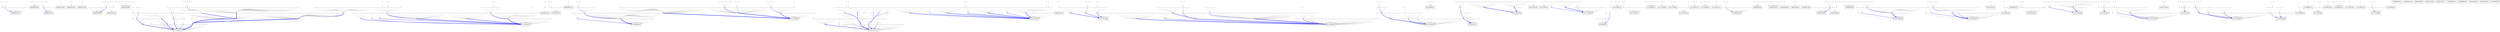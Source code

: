 digraph G {
node[shape=point, rank=same];
edge[color=gray];
"00000000010" -> "00000001011" ;
"00000000011" -> "00000001011" ;
"00000000110" -> "00000001111" ;
"00000000111" -> "00000001111" ;
"00000001010" -> "00000001001" ;
"00000001011" -> "00000001001" ;
"00000001100" -> "00000001000" ;
"00000001101" -> "00000001001" ;
"00000001110" -> "00000001001" ;
"00000001111" -> "00000001001" [penwidth=1.38629, color=blue];
"00000010010" -> "00000011011" ;
"00000010011" -> "00000011011" ;
"00000010100" -> "00000010000" ;
"00000010101" -> "00000010001" ;
"00000010110" -> "00000011011" ;
"00000010111" -> "00000011011" ;
"00000011010" -> "00000011001" ;
"00000011011" -> "00000011001" [penwidth=1.79176, color=blue];
"00000011100" -> "00000011000" ;
"00000011101" -> "00000011001" ;
"00000011110" -> "00000011001" ;
"00000011111" -> "00000011001" ;
"00000100001" -> "00000100000" [penwidth=1.94591, color=blue];
"00000100010" -> "00000100000" ;
"00000100011" -> "00000100001" ;
"00000100101" -> "00000100100" ;
"00000100110" -> "00000100100" ;
"00000100111" -> "00000100101" ;
"00000101000" -> "00000000000" ;
"00000101001" -> "00000000000" ;
"00000101010" -> "00000001000" ;
"00000101011" -> "00000001001" ;
"00000101100" -> "00000000000" ;
"00000101101" -> "00000000000" ;
"00000101110" -> "00000001000" ;
"00000101111" -> "00000001001" ;
"00000110000" -> "00000100000" ;
"00000110001" -> "00000100000" ;
"00000110010" -> "00000100000" ;
"00000110011" -> "00000100001" ;
"00000110100" -> "00000100000" ;
"00000110101" -> "00000100000" ;
"00000110110" -> "00000100000" ;
"00000110111" -> "00000100001" ;
"00000111000" -> "00000000000" ;
"00000111001" -> "00000000000" ;
"00000111010" -> "00000001000" ;
"00000111011" -> "00000001001" ;
"00000111100" -> "00000000000" ;
"00000111101" -> "00000000000" ;
"00000111110" -> "00000001000" ;
"00000111111" -> "00000001001" ;
"00001000000" -> "00011000000" ;
"00001000010" -> "00011001011" ;
"00001000011" -> "00001001011" ;
"00001000100" -> "00010000100" ;
"00001000101" -> "00000000101" ;
"00001000110" -> "00010001111" ;
"00001000111" -> "00000001111" ;
"00001001000" -> "00011001000" ;
"00001001010" -> "00011001001" ;
"00001001011" -> "00001001001" ;
"00001001100" -> "00010001000" ;
"00001001101" -> "00000001001" ;
"00001001110" -> "00010001001" ;
"00001001111" -> "00000001001" ;
"00001010000" -> "00011010000" ;
"00001010010" -> "00011011011" ;
"00001010011" -> "00001011011" ;
"00001010100" -> "00010010000" ;
"00001010101" -> "00000010001" ;
"00001010110" -> "00010011011" ;
"00001010111" -> "00000011011" ;
"00001011000" -> "00011011000" ;
"00001011010" -> "00011011001" ;
"00001011011" -> "00001011001" ;
"00001011100" -> "00010011000" ;
"00001011101" -> "00000011001" ;
"00001011110" -> "00010011001" ;
"00001011111" -> "00000011001" ;
"00001100000" -> "00010100000" ;
"00001100001" -> "00000100000" ;
"00001100010" -> "00010100000" ;
"00001100011" -> "00000100001" ;
"00001100100" -> "00010100100" ;
"00001100101" -> "00000100100" ;
"00001100110" -> "00010100100" ;
"00001100111" -> "00000100101" ;
"00001101000" -> "00010000000" ;
"00001101001" -> "00000000000" ;
"00001101010" -> "00010001000" ;
"00001101011" -> "00000001001" ;
"00001101100" -> "00010000000" ;
"00001101101" -> "00000000000" ;
"00001101110" -> "00010001000" ;
"00001101111" -> "00000001001" ;
"00001110000" -> "00010100000" ;
"00001110001" -> "00000100000" ;
"00001110010" -> "00010100000" ;
"00001110011" -> "00000100001" ;
"00001110100" -> "00010100000" ;
"00001110101" -> "00000100000" ;
"00001110110" -> "00010100000" ;
"00001110111" -> "00000100001" ;
"00001111000" -> "00010000000" ;
"00001111001" -> "00000000000" ;
"00001111010" -> "00010001000" ;
"00001111011" -> "00000001001" ;
"00001111100" -> "00010000000" ;
"00001111101" -> "00000000000" ;
"00001111110" -> "00010001000" ;
"00001111111" -> "00000001001" ;
"00010000000" -> "00111000000" [penwidth=1.60944, color=blue];
"00010000001" -> "00101000001" ;
"00010000010" -> "00111001011" ;
"00010000011" -> "00101001011" ;
"00010000100" -> "00110000100" ;
"00010000101" -> "00100000101" ;
"00010000110" -> "00110001111" ;
"00010000111" -> "00100001111" ;
"00010001000" -> "00111001000" [penwidth=1.79176, color=blue];
"00010001001" -> "00101001001" ;
"00010001010" -> "00111001001" ;
"00010001011" -> "00101001001" ;
"00010001100" -> "00110001000" ;
"00010001101" -> "00100001001" ;
"00010001110" -> "00110001001" ;
"00010001111" -> "00100001001" ;
"00010010000" -> "00111010000" ;
"00010010001" -> "00101010001" ;
"00010010010" -> "00111011011" ;
"00010010011" -> "00101011011" ;
"00010010100" -> "00110010000" ;
"00010010101" -> "00100010001" ;
"00010010110" -> "00110011011" ;
"00010010111" -> "00100011011" ;
"00010011000" -> "00111011000" ;
"00010011001" -> "00101011001" ;
"00010011010" -> "00111011001" ;
"00010011011" -> "00101011001" ;
"00010011100" -> "00110011000" ;
"00010011101" -> "00100011001" ;
"00010011110" -> "00110011001" ;
"00010011111" -> "00100011001" ;
"00010100000" -> "00110100000" [penwidth=1.94591, color=blue];
"00010100001" -> "00100100000" ;
"00010100010" -> "00110100000" ;
"00010100011" -> "00100100001" ;
"00010100100" -> "00110100100" ;
"00010100101" -> "00100100100" ;
"00010100110" -> "00110100100" ;
"00010100111" -> "00100100101" ;
"00010101000" -> "00110000000" ;
"00010101001" -> "00100000000" ;
"00010101010" -> "00110001000" ;
"00010101011" -> "00100001001" ;
"00010101100" -> "00110000000" ;
"00010101101" -> "00100000000" ;
"00010101110" -> "00110001000" ;
"00010101111" -> "00100001001" ;
"00010110000" -> "00110100000" ;
"00010110001" -> "00100100000" ;
"00010110010" -> "00110100000" ;
"00010110011" -> "00100100001" ;
"00010110100" -> "00110100000" ;
"00010110101" -> "00100100000" ;
"00010110110" -> "00110100000" ;
"00010110111" -> "00100100001" ;
"00010111000" -> "00110000000" ;
"00010111001" -> "00100000000" ;
"00010111010" -> "00110001000" ;
"00010111011" -> "00100001001" ;
"00010111100" -> "00110000000" ;
"00010111101" -> "00100000000" ;
"00010111110" -> "00110001000" ;
"00010111111" -> "00100001001" ;
"00011000000" -> "00111000000" ;
"00011000001" -> "00111000001" ;
"00011000010" -> "00111001011" ;
"00011000011" -> "00111001011" ;
"00011000100" -> "00111000100" ;
"00011000101" -> "00111000101" ;
"00011000110" -> "00111001111" ;
"00011000111" -> "00111001111" ;
"00011001000" -> "00111001000" ;
"00011001001" -> "00111001001" ;
"00011001010" -> "00111001001" ;
"00011001011" -> "00111001001" ;
"00011001100" -> "00111001000" ;
"00011001101" -> "00111001001" ;
"00011001110" -> "00111001001" ;
"00011001111" -> "00111001001" ;
"00011010000" -> "00111010000" ;
"00011010001" -> "00111010001" ;
"00011010010" -> "00111011011" ;
"00011010011" -> "00111011011" ;
"00011010100" -> "00111010000" ;
"00011010101" -> "00111010001" ;
"00011010110" -> "00111011011" ;
"00011010111" -> "00111011011" ;
"00011011000" -> "00111011000" ;
"00011011001" -> "00111011001" ;
"00011011010" -> "00111011001" ;
"00011011011" -> "00111011001" ;
"00011011100" -> "00111011000" ;
"00011011101" -> "00111011001" ;
"00011011110" -> "00111011001" ;
"00011011111" -> "00111011001" ;
"00011100000" -> "00111100000" ;
"00011100001" -> "00111100000" ;
"00011100010" -> "00111100000" ;
"00011100011" -> "00111100001" ;
"00011100100" -> "00110100100" ;
"00011100101" -> "00110100100" ;
"00011100110" -> "00110100100" ;
"00011100111" -> "00110100101" ;
"00011101000" -> "00111000000" ;
"00011101001" -> "00111000000" ;
"00011101010" -> "00111001000" ;
"00011101011" -> "00111001001" ;
"00011101100" -> "00110000000" ;
"00011101101" -> "00110000000" ;
"00011101110" -> "00110001000" ;
"00011101111" -> "00110001001" ;
"00011110000" -> "00111100000" ;
"00011110001" -> "00111100000" ;
"00011110010" -> "00111100000" ;
"00011110011" -> "00111100001" ;
"00011110100" -> "00110100000" ;
"00011110101" -> "00110100000" ;
"00011110110" -> "00110100000" ;
"00011110111" -> "00110100001" ;
"00011111000" -> "00111000000" ;
"00011111001" -> "00111000000" ;
"00011111010" -> "00111001000" ;
"00011111011" -> "00111001001" ;
"00011111100" -> "00110000000" ;
"00011111101" -> "00110000000" ;
"00011111110" -> "00110001000" ;
"00011111111" -> "00110001001" ;
"00100000000" -> "01110000000" [penwidth=3.52636, color=blue];
"00100000001" -> "01100000001" ;
"00100000010" -> "01110001011" ;
"00100000011" -> "01100001011" ;
"00100000100" -> "00110000100" ;
"00100000110" -> "00110001111" ;
"00100000111" -> "00100001111" [penwidth=1.38629, color=blue];
"00100001000" -> "01110001000" [penwidth=2.30259, color=blue];
"00100001001" -> "01100001001" [penwidth=4.11087, color=blue];
"00100001010" -> "01110001001" ;
"00100001011" -> "01100001001" [penwidth=1.94591, color=blue];
"00100001100" -> "00110001000" ;
"00100001101" -> "00100001001" ;
"00100001110" -> "00110001001" ;
"00100001111" -> "00100001001" [penwidth=2.70805, color=blue];
"00100010000" -> "01110010000" ;
"00100010001" -> "01100010001" [penwidth=2.07944, color=blue];
"00100010010" -> "01110011011" ;
"00100010011" -> "01100011011" [penwidth=1.38629, color=blue];
"00100010100" -> "00110010000" ;
"00100010101" -> "00100010001" ;
"00100010110" -> "00110011011" ;
"00100010111" -> "00100011011" ;
"00100011000" -> "01110011000" [penwidth=1.38629, color=blue];
"00100011001" -> "01100011001" [penwidth=2.99573, color=blue];
"00100011010" -> "01110011001" ;
"00100011011" -> "01100011001" [penwidth=2.89037, color=blue];
"00100011100" -> "00110011000" ;
"00100011101" -> "00100011001" ;
"00100011110" -> "00110011001" ;
"00100011111" -> "00100011001" ;
"00100100000" -> "01110100000" [penwidth=3.21888, color=blue];
"00100100001" -> "01100100000" [penwidth=2.70805, color=blue];
"00100100010" -> "01110100000" ;
"00100100011" -> "01100100001" [penwidth=1.38629, color=blue];
"00100100100" -> "00110100100" [penwidth=3.09104, color=blue];
"00100100101" -> "00100100100" [penwidth=2.30259, color=blue];
"00100100110" -> "00110100100" ;
"00100100111" -> "00100100101" [penwidth=1.38629, color=blue];
"00100101000" -> "01110000000" ;
"00100101001" -> "01100000000" ;
"00100101010" -> "01110001000" ;
"00100101011" -> "01100001001" ;
"00100101100" -> "00110000000" ;
"00100101101" -> "00100000000" ;
"00100101110" -> "00110001000" ;
"00100101111" -> "00100001001" ;
"00100110000" -> "01110100000" ;
"00100110001" -> "01100100000" ;
"00100110010" -> "01110100000" ;
"00100110011" -> "01100100001" ;
"00100110100" -> "00110100000" ;
"00100110101" -> "00100100000" ;
"00100110110" -> "00110100000" ;
"00100110111" -> "00100100001" ;
"00100111000" -> "01110000000" ;
"00100111001" -> "01100000000" ;
"00100111010" -> "01110001000" ;
"00100111011" -> "01100001001" ;
"00100111100" -> "00110000000" ;
"00100111101" -> "00100000000" ;
"00100111110" -> "00110001000" ;
"00100111111" -> "00100001001" ;
"00101000000" -> "01111000000" ;
"00101000001" -> "01111000001" [penwidth=1.38629, color=blue];
"00101000010" -> "01111001011" ;
"00101000011" -> "01111001011" ;
"00101000100" -> "00110000100" ;
"00101000101" -> "00110000101" ;
"00101000110" -> "00110001111" ;
"00101000111" -> "00110001111" ;
"00101001000" -> "01111001000" ;
"00101001001" -> "01111001001" [penwidth=2.07944, color=blue];
"00101001010" -> "01111001001" ;
"00101001011" -> "01111001001" [penwidth=1.38629, color=blue];
"00101001100" -> "00110001000" ;
"00101001101" -> "00110001001" ;
"00101001110" -> "00110001001" ;
"00101001111" -> "00110001001" ;
"00101010000" -> "01111010000" ;
"00101010001" -> "01111010001" [penwidth=1.38629, color=blue];
"00101010010" -> "01111011011" ;
"00101010011" -> "01111011011" ;
"00101010100" -> "00110010000" ;
"00101010101" -> "00110010001" ;
"00101010110" -> "00110011011" ;
"00101010111" -> "00110011011" ;
"00101011000" -> "01111011000" ;
"00101011001" -> "01111011001" [penwidth=2.19722, color=blue];
"00101011010" -> "01111011001" ;
"00101011011" -> "01111011001" [penwidth=1.38629, color=blue];
"00101011100" -> "00110011000" ;
"00101011101" -> "00110011001" ;
"00101011110" -> "00110011001" ;
"00101011111" -> "00110011001" ;
"00101100000" -> "01110100000" ;
"00101100001" -> "01110100000" ;
"00101100010" -> "01110100000" ;
"00101100011" -> "01110100001" ;
"00101100100" -> "00110100100" ;
"00101100101" -> "00110100100" ;
"00101100110" -> "00110100100" ;
"00101100111" -> "00110100101" ;
"00101101000" -> "01110000000" ;
"00101101001" -> "01110000000" ;
"00101101010" -> "01110001000" ;
"00101101011" -> "01110001001" ;
"00101101100" -> "00110000000" ;
"00101101101" -> "00110000000" ;
"00101101110" -> "00110001000" ;
"00101101111" -> "00110001001" ;
"00101110000" -> "01110100000" ;
"00101110001" -> "01110100000" ;
"00101110010" -> "01110100000" ;
"00101110011" -> "01110100001" ;
"00101110100" -> "00110100000" ;
"00101110101" -> "00110100000" ;
"00101110110" -> "00110100000" ;
"00101110111" -> "00110100001" ;
"00101111000" -> "01110000000" ;
"00101111001" -> "01110000000" ;
"00101111010" -> "01110001000" ;
"00101111011" -> "01110001001" ;
"00101111100" -> "00110000000" ;
"00101111101" -> "00110000000" ;
"00101111110" -> "00110001000" ;
"00101111111" -> "00110001001" ;
"00110000000" -> "01111000000" [penwidth=4.04305, color=blue];
"00110000001" -> "01111000001" ;
"00110000010" -> "01111001011" ;
"00110000011" -> "01111001011" ;
"00110000110" -> "00110001111" ;
"00110000111" -> "00110001111" ;
"00110001000" -> "01111001000" [penwidth=3.91202, color=blue];
"00110001001" -> "01111001001" [penwidth=3.98898, color=blue];
"00110001010" -> "01111001001" ;
"00110001011" -> "01111001001" ;
"00110001100" -> "00110001000" ;
"00110001101" -> "00110001001" ;
"00110001110" -> "00110001001" ;
"00110001111" -> "00110001001" [penwidth=2.94444, color=blue];
"00110010000" -> "01111010000" [penwidth=2.30259, color=blue];
"00110010001" -> "01111010001" [penwidth=1.60944, color=blue];
"00110010010" -> "01111011011" ;
"00110010011" -> "01111011011" ;
"00110010100" -> "00110010000" ;
"00110010101" -> "00110010001" ;
"00110010110" -> "00110011011" ;
"00110010111" -> "00110011011" ;
"00110011000" -> "01111011000" [penwidth=2.48491, color=blue];
"00110011001" -> "01111011001" [penwidth=2.89037, color=blue];
"00110011010" -> "01111011001" ;
"00110011011" -> "01111011001" [penwidth=2.89037, color=blue];
"00110011100" -> "00110011000" ;
"00110011101" -> "00110011001" ;
"00110011110" -> "00110011001" ;
"00110011111" -> "00110011001" ;
"00110100000" -> "01110100000" [penwidth=4.04305, color=blue];
"00110100001" -> "01110100000" [penwidth=2.19722, color=blue];
"00110100010" -> "01110100000" [penwidth=1.38629, color=blue];
"00110100011" -> "01110100001" ;
"00110100101" -> "00110100100" [penwidth=2.30259, color=blue];
"00110100110" -> "00110100100" [penwidth=1.38629, color=blue];
"00110100111" -> "00110100101" ;
"00110101000" -> "01110000000" ;
"00110101001" -> "01110000000" ;
"00110101010" -> "01110001000" ;
"00110101011" -> "01110001001" ;
"00110101100" -> "00110000000" ;
"00110101101" -> "00110000000" ;
"00110101110" -> "00110001000" ;
"00110101111" -> "00110001001" ;
"00110110000" -> "01110100000" ;
"00110110001" -> "01110100000" ;
"00110110010" -> "01110100000" ;
"00110110011" -> "01110100001" ;
"00110110100" -> "00110100000" ;
"00110110101" -> "00110100000" ;
"00110110110" -> "00110100000" ;
"00110110111" -> "00110100001" ;
"00110111000" -> "01110000000" ;
"00110111001" -> "01110000000" ;
"00110111010" -> "01110001000" ;
"00110111011" -> "01110001001" ;
"00110111100" -> "00110000000" ;
"00110111101" -> "00110000000" ;
"00110111110" -> "00110001000" ;
"00110111111" -> "00110001001" ;
"00111000000" -> "01111000000" [penwidth=2.94444, color=blue];
"00111000001" -> "01111000001" ;
"00111000010" -> "01111001011" ;
"00111000011" -> "01111001011" ;
"00111000110" -> "00111001111" ;
"00111000111" -> "00111001111" ;
"00111001000" -> "01111001000" [penwidth=3.04452, color=blue];
"00111001001" -> "01111001001" [penwidth=3.71357, color=blue];
"00111001010" -> "01111001001" ;
"00111001011" -> "01111001001" [penwidth=2.30259, color=blue];
"00111001100" -> "00111001000" ;
"00111001101" -> "00111001001" ;
"00111001110" -> "00111001001" ;
"00111001111" -> "00111001001" [penwidth=2.56495, color=blue];
"00111010000" -> "01111010000" [penwidth=2.48491, color=blue];
"00111010001" -> "01111010001" [penwidth=1.94591, color=blue];
"00111010010" -> "01111011011" ;
"00111010011" -> "01111011011" ;
"00111010100" -> "00111010000" ;
"00111010101" -> "00111010001" ;
"00111010110" -> "00111011011" ;
"00111010111" -> "00111011011" ;
"00111011000" -> "01111011000" [penwidth=2.56495, color=blue];
"00111011001" -> "01111011001" [penwidth=3.21888, color=blue];
"00111011010" -> "01111011001" ;
"00111011011" -> "01111011001" [penwidth=2.99573, color=blue];
"00111011100" -> "00111011000" ;
"00111011101" -> "00111011001" ;
"00111011110" -> "00111011001" ;
"00111011111" -> "00111011001" ;
"00111100000" -> "01111100000" [penwidth=2.56495, color=blue];
"00111100001" -> "01111100000" [penwidth=1.60944, color=blue];
"00111100010" -> "01111100000" ;
"00111100011" -> "01111100001" ;
"00111100100" -> "00110100100" ;
"00111100101" -> "00110100100" ;
"00111100110" -> "00110100100" ;
"00111100111" -> "00110100101" ;
"00111101000" -> "01111000000" ;
"00111101001" -> "01111000000" ;
"00111101010" -> "01111001000" ;
"00111101011" -> "01111001001" ;
"00111101100" -> "00110000000" ;
"00111101101" -> "00110000000" ;
"00111101110" -> "00110001000" ;
"00111101111" -> "00110001001" ;
"00111110000" -> "01111100000" ;
"00111110001" -> "01111100000" ;
"00111110010" -> "01111100000" ;
"00111110011" -> "01111100001" ;
"00111110100" -> "00110100000" ;
"00111110101" -> "00110100000" ;
"00111110110" -> "00110100000" ;
"00111110111" -> "00110100001" ;
"00111111000" -> "01111000000" ;
"00111111001" -> "01111000000" ;
"00111111010" -> "01111001000" ;
"00111111011" -> "01111001001" ;
"00111111100" -> "00110000000" ;
"00111111101" -> "00110000000" ;
"00111111110" -> "00110001000" ;
"00111111111" -> "00110001001" ;
"01000000000" -> "01100000010" ;
"01000000001" -> "01100000011" ;
"01000000010" -> "01100001011" ;
"01000000011" -> "01100001011" ;
"01000000100" -> "00100000110" ;
"01000000101" -> "00100000111" ;
"01000000110" -> "00100001111" ;
"01000000111" -> "00100001111" ;
"01000001000" -> "01100001000" ;
"01000001001" -> "01100001001" ;
"01000001010" -> "01100001011" ;
"01000001011" -> "01100001011" ;
"01000001100" -> "00100001000" ;
"01000001101" -> "00100001001" ;
"01000001110" -> "00100001011" ;
"01000001111" -> "00100001011" ;
"01000010000" -> "01100010010" ;
"01000010001" -> "01100010011" ;
"01000010010" -> "01100011011" ;
"01000010011" -> "01100011011" ;
"01000010100" -> "00100010010" ;
"01000010101" -> "00100010011" ;
"01000010110" -> "00100011011" ;
"01000010111" -> "00100011011" ;
"01000011000" -> "01100011000" ;
"01000011001" -> "01100011001" ;
"01000011010" -> "01100011011" ;
"01000011011" -> "01100011011" ;
"01000011100" -> "00100011000" ;
"01000011101" -> "00100011001" ;
"01000011110" -> "00100011011" ;
"01000011111" -> "00100011011" ;
"01000100000" -> "01100100000" ;
"01000100001" -> "01100100000" ;
"01000100010" -> "01100100010" ;
"01000100011" -> "01100100011" ;
"01000100100" -> "00100100100" ;
"01000100101" -> "00100100100" ;
"01000100110" -> "00100100110" ;
"01000100111" -> "00100100111" ;
"01000101000" -> "01100000000" ;
"01000101001" -> "01100000000" ;
"01000101010" -> "01100001000" ;
"01000101011" -> "01100001001" ;
"01000101100" -> "00100000000" ;
"01000101101" -> "00100000000" ;
"01000101110" -> "00100001000" ;
"01000101111" -> "00100001001" ;
"01000110000" -> "01100100000" ;
"01000110001" -> "01100100000" ;
"01000110010" -> "01100100010" ;
"01000110011" -> "01100100011" ;
"01000110100" -> "00100100000" ;
"01000110101" -> "00100100000" ;
"01000110110" -> "00100100010" ;
"01000110111" -> "00100100011" ;
"01000111000" -> "01100000000" ;
"01000111001" -> "01100000000" ;
"01000111010" -> "01100001000" ;
"01000111011" -> "01100001001" ;
"01000111100" -> "00100000000" ;
"01000111101" -> "00100000000" ;
"01000111110" -> "00100001000" ;
"01000111111" -> "00100001001" ;
"01001000000" -> "01111000010" ;
"01001000001" -> "01101000011" ;
"01001000010" -> "01111001011" ;
"01001000011" -> "01101001011" ;
"01001000100" -> "00110000110" ;
"01001000101" -> "00100000111" ;
"01001000110" -> "00110001111" ;
"01001000111" -> "00100001111" ;
"01001001000" -> "01111001000" ;
"01001001001" -> "01101001001" ;
"01001001010" -> "01111001011" ;
"01001001011" -> "01101001011" ;
"01001001100" -> "00110001000" ;
"01001001101" -> "00100001001" ;
"01001001110" -> "00110001011" ;
"01001001111" -> "00100001011" ;
"01001010000" -> "01111010010" ;
"01001010001" -> "01101010011" ;
"01001010010" -> "01111011011" ;
"01001010011" -> "01101011011" ;
"01001010100" -> "00110010010" ;
"01001010101" -> "00100010011" ;
"01001010110" -> "00110011011" ;
"01001010111" -> "00100011011" ;
"01001011000" -> "01111011000" ;
"01001011001" -> "01101011001" ;
"01001011010" -> "01111011011" ;
"01001011011" -> "01101011011" ;
"01001011100" -> "00110011000" ;
"01001011101" -> "00100011001" ;
"01001011110" -> "00110011011" ;
"01001011111" -> "00100011011" ;
"01001100000" -> "01110100000" ;
"01001100001" -> "01100100000" ;
"01001100010" -> "01110100010" ;
"01001100011" -> "01100100011" ;
"01001100100" -> "00110100100" ;
"01001100101" -> "00100100100" ;
"01001100110" -> "00110100110" ;
"01001100111" -> "00100100111" ;
"01001101000" -> "01110000000" ;
"01001101001" -> "01100000000" ;
"01001101010" -> "01110001000" ;
"01001101011" -> "01100001001" ;
"01001101100" -> "00110000000" ;
"01001101101" -> "00100000000" ;
"01001101110" -> "00110001000" ;
"01001101111" -> "00100001001" ;
"01001110000" -> "01110100000" ;
"01001110001" -> "01100100000" ;
"01001110010" -> "01110100010" ;
"01001110011" -> "01100100011" ;
"01001110100" -> "00110100000" ;
"01001110101" -> "00100100000" ;
"01001110110" -> "00110100010" ;
"01001110111" -> "00100100011" ;
"01001111000" -> "01110000000" ;
"01001111001" -> "01100000000" ;
"01001111010" -> "01110001000" ;
"01001111011" -> "01100001001" ;
"01001111100" -> "00110000000" ;
"01001111101" -> "00100000000" ;
"01001111110" -> "00110001000" ;
"01001111111" -> "00100001001" ;
"01010000000" -> "01111000010" ;
"01010000001" -> "01101000011" ;
"01010000010" -> "01111001011" ;
"01010000011" -> "01101001011" ;
"01010000100" -> "00110000110" ;
"01010000101" -> "00100000111" ;
"01010000110" -> "00110001111" ;
"01010000111" -> "00100001111" ;
"01010001000" -> "01111001000" ;
"01010001001" -> "01101001001" ;
"01010001010" -> "01111001011" ;
"01010001011" -> "01101001011" ;
"01010001100" -> "00110001000" ;
"01010001101" -> "00100001001" ;
"01010001110" -> "00110001011" ;
"01010001111" -> "00100001011" ;
"01010010000" -> "01111010010" ;
"01010010001" -> "01101010011" ;
"01010010010" -> "01111011011" ;
"01010010011" -> "01101011011" ;
"01010010100" -> "00110010010" ;
"01010010101" -> "00100010011" ;
"01010010110" -> "00110011011" ;
"01010010111" -> "00100011011" ;
"01010011000" -> "01111011000" ;
"01010011001" -> "01101011001" ;
"01010011010" -> "01111011011" ;
"01010011011" -> "01101011011" ;
"01010011100" -> "00110011000" ;
"01010011101" -> "00100011001" ;
"01010011110" -> "00110011011" ;
"01010011111" -> "00100011011" ;
"01010100000" -> "01110100000" ;
"01010100001" -> "01100100000" ;
"01010100010" -> "01110100010" ;
"01010100011" -> "01100100011" ;
"01010100100" -> "00110100100" ;
"01010100101" -> "00100100100" ;
"01010100110" -> "00110100110" ;
"01010100111" -> "00100100111" ;
"01010101000" -> "01110000000" ;
"01010101001" -> "01100000000" ;
"01010101010" -> "01110001000" ;
"01010101011" -> "01100001001" ;
"01010101100" -> "00110000000" ;
"01010101101" -> "00100000000" ;
"01010101110" -> "00110001000" ;
"01010101111" -> "00100001001" ;
"01010110000" -> "01110100000" ;
"01010110001" -> "01100100000" ;
"01010110010" -> "01110100010" ;
"01010110011" -> "01100100011" ;
"01010110100" -> "00110100000" ;
"01010110101" -> "00100100000" ;
"01010110110" -> "00110100010" ;
"01010110111" -> "00100100011" ;
"01010111000" -> "01110000000" ;
"01010111001" -> "01100000000" ;
"01010111010" -> "01110001000" ;
"01010111011" -> "01100001001" ;
"01010111100" -> "00110000000" ;
"01010111101" -> "00100000000" ;
"01010111110" -> "00110001000" ;
"01010111111" -> "00100001001" ;
"01011000000" -> "01111000010" ;
"01011000001" -> "01111000011" ;
"01011000010" -> "01111001011" ;
"01011000011" -> "01111001011" ;
"01011000100" -> "00111000110" ;
"01011000101" -> "00111000111" ;
"01011000110" -> "00111001111" ;
"01011000111" -> "00111001111" ;
"01011001000" -> "01111001000" ;
"01011001001" -> "01111001001" ;
"01011001010" -> "01111001011" ;
"01011001011" -> "01111001011" ;
"01011001100" -> "00111001000" ;
"01011001101" -> "00111001001" ;
"01011001110" -> "00111001011" ;
"01011001111" -> "00111001011" ;
"01011010000" -> "01111010010" ;
"01011010001" -> "01111010011" ;
"01011010010" -> "01111011011" ;
"01011010011" -> "01111011011" ;
"01011010100" -> "00111010010" ;
"01011010101" -> "00111010011" ;
"01011010110" -> "00111011011" ;
"01011010111" -> "00111011011" ;
"01011011000" -> "01111011000" ;
"01011011001" -> "01111011001" ;
"01011011010" -> "01111011011" ;
"01011011011" -> "01111011011" ;
"01011011100" -> "00111011000" ;
"01011011101" -> "00111011001" ;
"01011011110" -> "00111011011" ;
"01011011111" -> "00111011011" ;
"01011100000" -> "01111100000" ;
"01011100001" -> "01111100000" ;
"01011100010" -> "01111100010" ;
"01011100011" -> "01111100011" ;
"01011100100" -> "00110100100" ;
"01011100101" -> "00110100100" ;
"01011100110" -> "00110100110" ;
"01011100111" -> "00110100111" ;
"01011101000" -> "01111000000" ;
"01011101001" -> "01111000000" ;
"01011101010" -> "01111001000" ;
"01011101011" -> "01111001001" ;
"01011101100" -> "00110000000" ;
"01011101101" -> "00110000000" ;
"01011101110" -> "00110001000" ;
"01011101111" -> "00110001001" ;
"01011110000" -> "01111100000" ;
"01011110001" -> "01111100000" ;
"01011110010" -> "01111100010" ;
"01011110011" -> "01111100011" ;
"01011110100" -> "00110100000" ;
"01011110101" -> "00110100000" ;
"01011110110" -> "00110100010" ;
"01011110111" -> "00110100011" ;
"01011111000" -> "01111000000" ;
"01011111001" -> "01111000000" ;
"01011111010" -> "01111001000" ;
"01011111011" -> "01111001001" ;
"01011111100" -> "00110000000" ;
"01011111101" -> "00110000000" ;
"01011111110" -> "00110001000" ;
"01011111111" -> "00110001001" ;
"01100000000" -> "01110000010" [penwidth=2.83321, color=blue];
"01100000001" -> "01100000011" [penwidth=1.38629, color=blue];
"01100000010" -> "01110001011" ;
"01100000011" -> "01100001011" [penwidth=1.79176, color=blue];
"01100000100" -> "01110000110" ;
"01100000101" -> "01100000111" ;
"01100000110" -> "01110001111" ;
"01100000111" -> "01100001111" ;
"01100001000" -> "01110001000" [penwidth=1.38629, color=blue];
"01100001010" -> "01110001011" ;
"01100001100" -> "01110001000" ;
"01100001101" -> "01100001001" ;
"01100001110" -> "01110001011" ;
"01100001111" -> "01100001011" ;
"01100010000" -> "01110010010" ;
"01100010001" -> "01100010011" [penwidth=2.30259, color=blue];
"01100010010" -> "01110011011" ;
"01100010011" -> "01100011011" [penwidth=2.56495, color=blue];
"01100010100" -> "01110010010" ;
"01100010101" -> "01100010011" ;
"01100010110" -> "01110011011" ;
"01100010111" -> "01100011011" ;
"01100011000" -> "01110011000" ;
"01100011010" -> "01110011011" ;
"01100011100" -> "01110011000" ;
"01100011101" -> "01100011001" ;
"01100011110" -> "01110011011" ;
"01100011111" -> "01100011011" ;
"01100100000" -> "01110100000" [penwidth=3.61092, color=blue];
"01100100001" -> "01100100000" [penwidth=2.07944, color=blue];
"01100100010" -> "01110100010" ;
"01100100100" -> "01110100100" ;
"01100100101" -> "01100100100" ;
"01100100110" -> "01110100110" ;
"01100101000" -> "01110000000" ;
"01100101001" -> "01100000000" ;
"01100101010" -> "01110001000" ;
"01100101011" -> "01100001001" ;
"01100101100" -> "01110000000" ;
"01100101101" -> "01100000000" ;
"01100101110" -> "01110001000" ;
"01100101111" -> "01100001001" ;
"01100110000" -> "01110100000" ;
"01100110001" -> "01100100000" ;
"01100110010" -> "01110100010" ;
"01100110011" -> "01100100011" ;
"01100110100" -> "01110100000" ;
"01100110101" -> "01100100000" ;
"01100110110" -> "01110100010" ;
"01100110111" -> "01100100011" ;
"01100111000" -> "01110000000" ;
"01100111001" -> "01100000000" ;
"01100111010" -> "01110001000" ;
"01100111011" -> "01100001001" ;
"01100111100" -> "01110000000" ;
"01100111101" -> "01100000000" ;
"01100111110" -> "01110001000" ;
"01100111111" -> "01100001001" ;
"01101000000" -> "01111000010" ;
"01101000001" -> "01111000011" ;
"01101000010" -> "01111001011" ;
"01101000011" -> "01111001011" ;
"01101000100" -> "01110000110" ;
"01101000101" -> "01110000111" ;
"01101000110" -> "01110001111" ;
"01101000111" -> "01110001111" ;
"01101001000" -> "01111001000" ;
"01101001001" -> "01111001001" ;
"01101001010" -> "01111001011" ;
"01101001011" -> "01111001011" [penwidth=1.60944, color=blue];
"01101001100" -> "01110001000" ;
"01101001101" -> "01110001001" ;
"01101001110" -> "01110001011" ;
"01101001111" -> "01110001011" ;
"01101010000" -> "01111010010" ;
"01101010001" -> "01111010011" ;
"01101010010" -> "01111011011" ;
"01101010011" -> "01111011011" ;
"01101010100" -> "01110010010" ;
"01101010101" -> "01110010011" ;
"01101010110" -> "01110011011" ;
"01101010111" -> "01110011011" ;
"01101011000" -> "01111011000" ;
"01101011001" -> "01111011001" ;
"01101011010" -> "01111011011" ;
"01101011011" -> "01111011011" [penwidth=1.60944, color=blue];
"01101011100" -> "01110011000" ;
"01101011101" -> "01110011001" ;
"01101011110" -> "01110011011" ;
"01101011111" -> "01110011011" ;
"01101100000" -> "01110100000" ;
"01101100001" -> "01110100000" ;
"01101100010" -> "01110100010" ;
"01101100011" -> "01110100011" ;
"01101100100" -> "01110100100" ;
"01101100101" -> "01110100100" ;
"01101100110" -> "01110100110" ;
"01101100111" -> "01110100111" ;
"01101101000" -> "01110000000" ;
"01101101001" -> "01110000000" ;
"01101101010" -> "01110001000" ;
"01101101011" -> "01110001001" ;
"01101101100" -> "01110000000" ;
"01101101101" -> "01110000000" ;
"01101101110" -> "01110001000" ;
"01101101111" -> "01110001001" ;
"01101110000" -> "01110100000" ;
"01101110001" -> "01110100000" ;
"01101110010" -> "01110100010" ;
"01101110011" -> "01110100011" ;
"01101110100" -> "01110100000" ;
"01101110101" -> "01110100000" ;
"01101110110" -> "01110100010" ;
"01101110111" -> "01110100011" ;
"01101111000" -> "01110000000" ;
"01101111001" -> "01110000000" ;
"01101111010" -> "01110001000" ;
"01101111011" -> "01110001001" ;
"01101111100" -> "01110000000" ;
"01101111101" -> "01110000000" ;
"01101111110" -> "01110001000" ;
"01101111111" -> "01110001001" ;
"01110000000" -> "01111000010" [penwidth=4.43082, color=blue];
"01110000001" -> "01111000011" ;
"01110000010" -> "01111001011" [penwidth=2.89037, color=blue];
"01110000011" -> "01111001011" ;
"01110000100" -> "01110000110" ;
"01110000101" -> "01110000111" ;
"01110000110" -> "01110001111" [penwidth=1.38629, color=blue];
"01110000111" -> "01110001111" ;
"01110001000" -> "01111001000" [penwidth=3.89182, color=blue];
"01110001001" -> "01111001001" [penwidth=3.13549, color=blue];
"01110001010" -> "01111001011" ;
"01110001011" -> "01111001011" [penwidth=3.04452, color=blue];
"01110001100" -> "01110001000" ;
"01110001101" -> "01110001001" ;
"01110001110" -> "01110001011" ;
"01110001111" -> "01110001011" [penwidth=2.3979, color=blue];
"01110010000" -> "01111010010" [penwidth=1.60944, color=blue];
"01110010001" -> "01111010011" ;
"01110010010" -> "01111011011" [penwidth=1.60944, color=blue];
"01110010011" -> "01111011011" ;
"01110010100" -> "01110010010" ;
"01110010101" -> "01110010011" ;
"01110010110" -> "01110011011" ;
"01110010111" -> "01110011011" ;
"01110011000" -> "01111011000" [penwidth=2.3979, color=blue];
"01110011001" -> "01111011001" [penwidth=1.60944, color=blue];
"01110011010" -> "01111011011" ;
"01110011011" -> "01111011011" [penwidth=2.83321, color=blue];
"01110011100" -> "01110011000" ;
"01110011101" -> "01110011001" ;
"01110011110" -> "01110011011" ;
"01110011111" -> "01110011011" ;
"01110100001" -> "01110100000" [penwidth=2.30259, color=blue];
"01110100101" -> "01110100100" ;
"01110101000" -> "01110000000" ;
"01110101001" -> "01110000000" ;
"01110101010" -> "01110001000" ;
"01110101011" -> "01110001001" ;
"01110101100" -> "01110000000" ;
"01110101101" -> "01110000000" ;
"01110101110" -> "01110001000" ;
"01110101111" -> "01110001001" ;
"01110110000" -> "01110100000" ;
"01110110001" -> "01110100000" ;
"01110110010" -> "01110100010" ;
"01110110011" -> "01110100011" ;
"01110110100" -> "01110100000" ;
"01110110101" -> "01110100000" ;
"01110110110" -> "01110100010" ;
"01110110111" -> "01110100011" ;
"01110111000" -> "01110000000" ;
"01110111001" -> "01110000000" ;
"01110111010" -> "01110001000" ;
"01110111011" -> "01110001001" ;
"01110111100" -> "01110000000" ;
"01110111101" -> "01110000000" ;
"01110111110" -> "01110001000" ;
"01110111111" -> "01110001001" ;
"01111000000" -> "01111000010" [penwidth=4.57471, color=blue];
"01111000001" -> "01111000011" [penwidth=2.48491, color=blue];
"01111000010" -> "01111001011" [penwidth=5.22575, color=blue];
"01111000011" -> "01111001011" [penwidth=2.77259, color=blue];
"01111000100" -> "01111000110" ;
"01111000101" -> "01111000111" ;
"01111000110" -> "01111001111" ;
"01111000111" -> "01111001111" ;
"01111001010" -> "01111001011" ;
"01111001100" -> "01111001000" ;
"01111001101" -> "01111001001" ;
"01111001110" -> "01111001011" ;
"01111001111" -> "01111001011" [penwidth=1.60944, color=blue];
"01111010000" -> "01111010010" [penwidth=3.29584, color=blue];
"01111010001" -> "01111010011" [penwidth=2.99573, color=blue];
"01111010010" -> "01111011011" [penwidth=3.63759, color=blue];
"01111010011" -> "01111011011" [penwidth=3.21888, color=blue];
"01111010100" -> "01111010010" ;
"01111010101" -> "01111010011" ;
"01111010110" -> "01111011011" ;
"01111010111" -> "01111011011" ;
"01111011010" -> "01111011011" ;
"01111011100" -> "01111011000" ;
"01111011101" -> "01111011001" ;
"01111011110" -> "01111011011" ;
"01111011111" -> "01111011011" ;
"01111100001" -> "01111100000" [penwidth=1.60944, color=blue];
"01111100100" -> "01110100100" ;
"01111100101" -> "01110100100" ;
"01111100110" -> "01110100110" ;
"01111100111" -> "01110100111" ;
"01111101000" -> "01111000000" ;
"01111101001" -> "01111000000" ;
"01111101010" -> "01111001000" ;
"01111101011" -> "01111001001" ;
"01111101100" -> "01110000000" ;
"01111101101" -> "01110000000" ;
"01111101110" -> "01110001000" ;
"01111101111" -> "01110001001" ;
"01111110000" -> "01111100000" ;
"01111110001" -> "01111100000" ;
"01111110010" -> "01111100010" ;
"01111110011" -> "01111100011" ;
"01111110100" -> "01110100000" ;
"01111110101" -> "01110100000" ;
"01111110110" -> "01110100010" ;
"01111110111" -> "01110100011" ;
"01111111000" -> "01111000000" ;
"01111111001" -> "01111000000" ;
"01111111010" -> "01111001000" ;
"01111111011" -> "01111001001" ;
"01111111100" -> "01110000000" ;
"01111111101" -> "01110000000" ;
"01111111110" -> "01110001000" ;
"01111111111" -> "01110001001" ;
"10000000010" -> "10000001001" ;
"10000000011" -> "10000001001" ;
"10000000110" -> "10000001101" ;
"10000000111" -> "10000001101" ;
"10000001010" -> "10000001001" ;
"10000001011" -> "10000001001" ;
"10000001100" -> "10000001000" ;
"10000001101" -> "10000001001" [penwidth=1.38629, color=blue];
"10000001110" -> "10000001001" ;
"10000001111" -> "10000001001" ;
"10000010010" -> "10000011001" ;
"10000010011" -> "10000011001" ;
"10000010100" -> "10000010000" ;
"10000010101" -> "10000010001" ;
"10000010110" -> "10000011001" ;
"10000010111" -> "10000011001" ;
"10000011010" -> "10000011001" ;
"10000011011" -> "10000011001" ;
"10000011100" -> "10000011000" ;
"10000011101" -> "10000011001" ;
"10000011110" -> "10000011001" ;
"10000011111" -> "10000011001" ;
"10000100001" -> "10000100000" [penwidth=1.94591, color=blue];
"10000100010" -> "10000100000" ;
"10000100011" -> "10000100001" ;
"10000100101" -> "10000100100" ;
"10000100110" -> "10000100100" ;
"10000100111" -> "10000100101" ;
"10000101000" -> "10000000000" ;
"10000101001" -> "10000000000" ;
"10000101010" -> "10000001000" ;
"10000101011" -> "10000001001" ;
"10000101100" -> "10000000000" ;
"10000101101" -> "10000000000" ;
"10000101110" -> "10000001000" ;
"10000101111" -> "10000001001" ;
"10000110000" -> "10000100000" ;
"10000110001" -> "10000100000" ;
"10000110010" -> "10000100000" ;
"10000110011" -> "10000100001" ;
"10000110100" -> "10000100000" ;
"10000110101" -> "10000100000" ;
"10000110110" -> "10000100000" ;
"10000110111" -> "10000100001" ;
"10000111000" -> "10000000000" ;
"10000111001" -> "10000000000" ;
"10000111010" -> "10000001000" ;
"10000111011" -> "10000001001" ;
"10000111100" -> "10000000000" ;
"10000111101" -> "10000000000" ;
"10000111110" -> "10000001000" ;
"10000111111" -> "10000001001" ;
"10001000000" -> "10011000000" ;
"10001000010" -> "10011001001" ;
"10001000011" -> "10001001001" ;
"10001000100" -> "10010000100" ;
"10001000101" -> "10000000101" ;
"10001000110" -> "10010001101" ;
"10001000111" -> "10000001101" ;
"10001001000" -> "10011001000" ;
"10001001010" -> "10011001001" ;
"10001001011" -> "10001001001" ;
"10001001100" -> "10010001000" ;
"10001001101" -> "10000001001" ;
"10001001110" -> "10010001001" ;
"10001001111" -> "10000001001" ;
"10001010000" -> "10011010000" ;
"10001010010" -> "10011011001" ;
"10001010011" -> "10001011001" ;
"10001010100" -> "10010010000" ;
"10001010101" -> "10000010001" ;
"10001010110" -> "10010011001" ;
"10001010111" -> "10000011001" ;
"10001011000" -> "10011011000" ;
"10001011010" -> "10011011001" ;
"10001011011" -> "10001011001" ;
"10001011100" -> "10010011000" ;
"10001011101" -> "10000011001" ;
"10001011110" -> "10010011001" ;
"10001011111" -> "10000011001" ;
"10001100000" -> "10010100000" ;
"10001100001" -> "10000100000" ;
"10001100010" -> "10010100000" ;
"10001100011" -> "10000100001" ;
"10001100100" -> "10010100100" ;
"10001100101" -> "10000100100" ;
"10001100110" -> "10010100100" ;
"10001100111" -> "10000100101" ;
"10001101000" -> "10010000000" ;
"10001101001" -> "10000000000" ;
"10001101010" -> "10010001000" ;
"10001101011" -> "10000001001" ;
"10001101100" -> "10010000000" ;
"10001101101" -> "10000000000" ;
"10001101110" -> "10010001000" ;
"10001101111" -> "10000001001" ;
"10001110000" -> "10010100000" ;
"10001110001" -> "10000100000" ;
"10001110010" -> "10010100000" ;
"10001110011" -> "10000100001" ;
"10001110100" -> "10010100000" ;
"10001110101" -> "10000100000" ;
"10001110110" -> "10010100000" ;
"10001110111" -> "10000100001" ;
"10001111000" -> "10010000000" ;
"10001111001" -> "10000000000" ;
"10001111010" -> "10010001000" ;
"10001111011" -> "10000001001" ;
"10001111100" -> "10010000000" ;
"10001111101" -> "10000000000" ;
"10001111110" -> "10010001000" ;
"10001111111" -> "10000001001" ;
"10010000000" -> "10111000000" [penwidth=1.60944, color=blue];
"10010000001" -> "10101000001" ;
"10010000010" -> "10111001001" ;
"10010000011" -> "10101001001" ;
"10010000100" -> "10110000100" ;
"10010000101" -> "10100000101" ;
"10010000110" -> "10110001101" ;
"10010000111" -> "10100001101" ;
"10010001000" -> "10111001000" [penwidth=1.79176, color=blue];
"10010001001" -> "10101001001" ;
"10010001010" -> "10111001001" ;
"10010001011" -> "10101001001" ;
"10010001100" -> "10110001000" ;
"10010001101" -> "10100001001" ;
"10010001110" -> "10110001001" ;
"10010001111" -> "10100001001" ;
"10010010000" -> "10111010000" ;
"10010010001" -> "10101010001" ;
"10010010010" -> "10111011001" ;
"10010010011" -> "10101011001" ;
"10010010100" -> "10110010000" ;
"10010010101" -> "10100010001" ;
"10010010110" -> "10110011001" ;
"10010010111" -> "10100011001" ;
"10010011000" -> "10111011000" ;
"10010011001" -> "10101011001" ;
"10010011010" -> "10111011001" ;
"10010011011" -> "10101011001" ;
"10010011100" -> "10110011000" ;
"10010011101" -> "10100011001" ;
"10010011110" -> "10110011001" ;
"10010011111" -> "10100011001" ;
"10010100000" -> "10110100000" [penwidth=1.94591, color=blue];
"10010100001" -> "10100100000" ;
"10010100010" -> "10110100000" ;
"10010100011" -> "10100100001" ;
"10010100100" -> "10110100100" ;
"10010100101" -> "10100100100" ;
"10010100110" -> "10110100100" ;
"10010100111" -> "10100100101" ;
"10010101000" -> "10110000000" ;
"10010101001" -> "10100000000" ;
"10010101010" -> "10110001000" ;
"10010101011" -> "10100001001" ;
"10010101100" -> "10110000000" ;
"10010101101" -> "10100000000" ;
"10010101110" -> "10110001000" ;
"10010101111" -> "10100001001" ;
"10010110000" -> "10110100000" ;
"10010110001" -> "10100100000" ;
"10010110010" -> "10110100000" ;
"10010110011" -> "10100100001" ;
"10010110100" -> "10110100000" ;
"10010110101" -> "10100100000" ;
"10010110110" -> "10110100000" ;
"10010110111" -> "10100100001" ;
"10010111000" -> "10110000000" ;
"10010111001" -> "10100000000" ;
"10010111010" -> "10110001000" ;
"10010111011" -> "10100001001" ;
"10010111100" -> "10110000000" ;
"10010111101" -> "10100000000" ;
"10010111110" -> "10110001000" ;
"10010111111" -> "10100001001" ;
"10011000000" -> "10111000000" ;
"10011000001" -> "10111000001" ;
"10011000010" -> "10111001001" ;
"10011000011" -> "10111001001" ;
"10011000100" -> "10111000100" ;
"10011000101" -> "10111000101" ;
"10011000110" -> "10111001101" ;
"10011000111" -> "10111001101" ;
"10011001000" -> "10111001000" ;
"10011001001" -> "10111001001" ;
"10011001010" -> "10111001001" ;
"10011001011" -> "10111001001" ;
"10011001100" -> "10111001000" ;
"10011001101" -> "10111001001" ;
"10011001110" -> "10111001001" ;
"10011001111" -> "10111001001" ;
"10011010000" -> "10111010000" ;
"10011010001" -> "10111010001" ;
"10011010010" -> "10111011001" ;
"10011010011" -> "10111011001" ;
"10011010100" -> "10111010000" ;
"10011010101" -> "10111010001" ;
"10011010110" -> "10111011001" ;
"10011010111" -> "10111011001" ;
"10011011000" -> "10111011000" ;
"10011011001" -> "10111011001" ;
"10011011010" -> "10111011001" ;
"10011011011" -> "10111011001" ;
"10011011100" -> "10111011000" ;
"10011011101" -> "10111011001" ;
"10011011110" -> "10111011001" ;
"10011011111" -> "10111011001" ;
"10011100000" -> "10111100000" ;
"10011100001" -> "10111100000" ;
"10011100010" -> "10111100000" ;
"10011100011" -> "10111100001" ;
"10011100100" -> "10110100100" ;
"10011100101" -> "10110100100" ;
"10011100110" -> "10110100100" ;
"10011100111" -> "10110100101" ;
"10011101000" -> "10111000000" ;
"10011101001" -> "10111000000" ;
"10011101010" -> "10111001000" ;
"10011101011" -> "10111001001" ;
"10011101100" -> "10110000000" ;
"10011101101" -> "10110000000" ;
"10011101110" -> "10110001000" ;
"10011101111" -> "10110001001" ;
"10011110000" -> "10111100000" ;
"10011110001" -> "10111100000" ;
"10011110010" -> "10111100000" ;
"10011110011" -> "10111100001" ;
"10011110100" -> "10110100000" ;
"10011110101" -> "10110100000" ;
"10011110110" -> "10110100000" ;
"10011110111" -> "10110100001" ;
"10011111000" -> "10111000000" ;
"10011111001" -> "10111000000" ;
"10011111010" -> "10111001000" ;
"10011111011" -> "10111001001" ;
"10011111100" -> "10110000000" ;
"10011111101" -> "10110000000" ;
"10011111110" -> "10110001000" ;
"10011111111" -> "10110001001" ;
"10100000000" -> "10110000000" [penwidth=2.19722, color=blue];
"10100000010" -> "10110001001" ;
"10100000011" -> "10100001001" ;
"10100000100" -> "10110000100" ;
"10100000110" -> "10110001101" ;
"10100000111" -> "10100001101" ;
"10100001000" -> "10110001000" ;
"10100001010" -> "10110001001" ;
"10100001011" -> "10100001001" ;
"10100001100" -> "10110001000" ;
"10100001101" -> "10100001001" ;
"10100001110" -> "10110001001" ;
"10100001111" -> "10100001001" ;
"10100010000" -> "10110010000" ;
"10100010010" -> "10110011001" ;
"10100010011" -> "10100011001" ;
"10100010100" -> "10110010000" ;
"10100010101" -> "10100010001" ;
"10100010110" -> "10110011001" ;
"10100010111" -> "10100011001" ;
"10100011000" -> "10110011000" ;
"10100011010" -> "10110011001" ;
"10100011011" -> "10100011001" ;
"10100011100" -> "10110011000" ;
"10100011101" -> "10100011001" ;
"10100011110" -> "10110011001" ;
"10100011111" -> "10100011001" ;
"10100100000" -> "10110100000" [penwidth=2.56495, color=blue];
"10100100001" -> "10100100000" [penwidth=1.94591, color=blue];
"10100100010" -> "10110100000" ;
"10100100011" -> "10100100001" ;
"10100100100" -> "10110100100" [penwidth=1.60944, color=blue];
"10100100101" -> "10100100100" ;
"10100100110" -> "10110100100" ;
"10100100111" -> "10100100101" ;
"10100101000" -> "10110000000" ;
"10100101001" -> "10100000000" ;
"10100101010" -> "10110001000" ;
"10100101011" -> "10100001001" ;
"10100101100" -> "10110000000" ;
"10100101101" -> "10100000000" ;
"10100101110" -> "10110001000" ;
"10100101111" -> "10100001001" ;
"10100110000" -> "10110100000" ;
"10100110001" -> "10100100000" ;
"10100110010" -> "10110100000" ;
"10100110011" -> "10100100001" ;
"10100110100" -> "10110100000" ;
"10100110101" -> "10100100000" ;
"10100110110" -> "10110100000" ;
"10100110111" -> "10100100001" ;
"10100111000" -> "10110000000" ;
"10100111001" -> "10100000000" ;
"10100111010" -> "10110001000" ;
"10100111011" -> "10100001001" ;
"10100111100" -> "10110000000" ;
"10100111101" -> "10100000000" ;
"10100111110" -> "10110001000" ;
"10100111111" -> "10100001001" ;
"10101000000" -> "10111000000" ;
"10101000001" -> "10111000001" ;
"10101000010" -> "10111001001" ;
"10101000011" -> "10111001001" ;
"10101000100" -> "10110000100" ;
"10101000101" -> "10110000101" ;
"10101000110" -> "10110001101" ;
"10101000111" -> "10110001101" ;
"10101001000" -> "10111001000" ;
"10101001001" -> "10111001001" [penwidth=1.60944, color=blue];
"10101001010" -> "10111001001" ;
"10101001011" -> "10111001001" ;
"10101001100" -> "10110001000" ;
"10101001101" -> "10110001001" ;
"10101001110" -> "10110001001" ;
"10101001111" -> "10110001001" ;
"10101010000" -> "10111010000" ;
"10101010001" -> "10111010001" ;
"10101010010" -> "10111011001" ;
"10101010011" -> "10111011001" ;
"10101010100" -> "10110010000" ;
"10101010101" -> "10110010001" ;
"10101010110" -> "10110011001" ;
"10101010111" -> "10110011001" ;
"10101011000" -> "10111011000" ;
"10101011001" -> "10111011001" [penwidth=1.79176, color=blue];
"10101011010" -> "10111011001" ;
"10101011011" -> "10111011001" ;
"10101011100" -> "10110011000" ;
"10101011101" -> "10110011001" ;
"10101011110" -> "10110011001" ;
"10101011111" -> "10110011001" ;
"10101100000" -> "10110100000" ;
"10101100001" -> "10110100000" ;
"10101100010" -> "10110100000" ;
"10101100011" -> "10110100001" ;
"10101100100" -> "10110100100" ;
"10101100101" -> "10110100100" ;
"10101100110" -> "10110100100" ;
"10101100111" -> "10110100101" ;
"10101101000" -> "10110000000" ;
"10101101001" -> "10110000000" ;
"10101101010" -> "10110001000" ;
"10101101011" -> "10110001001" ;
"10101101100" -> "10110000000" ;
"10101101101" -> "10110000000" ;
"10101101110" -> "10110001000" ;
"10101101111" -> "10110001001" ;
"10101110000" -> "10110100000" ;
"10101110001" -> "10110100000" ;
"10101110010" -> "10110100000" ;
"10101110011" -> "10110100001" ;
"10101110100" -> "10110100000" ;
"10101110101" -> "10110100000" ;
"10101110110" -> "10110100000" ;
"10101110111" -> "10110100001" ;
"10101111000" -> "10110000000" ;
"10101111001" -> "10110000000" ;
"10101111010" -> "10110001000" ;
"10101111011" -> "10110001001" ;
"10101111100" -> "10110000000" ;
"10101111101" -> "10110000000" ;
"10101111110" -> "10110001000" ;
"10101111111" -> "10110001001" ;
"10110000000" -> "10111000000" [penwidth=3.73767, color=blue];
"10110000001" -> "10111000001" ;
"10110000010" -> "10111001001" ;
"10110000011" -> "10111001001" ;
"10110000110" -> "10110001101" ;
"10110000111" -> "10110001101" ;
"10110001000" -> "10111001000" [penwidth=3.2581, color=blue];
"10110001001" -> "10111001001" [penwidth=3.3673, color=blue];
"10110001010" -> "10111001001" ;
"10110001011" -> "10111001001" ;
"10110001100" -> "10110001000" ;
"10110001101" -> "10110001001" [penwidth=1.94591, color=blue];
"10110001110" -> "10110001001" ;
"10110001111" -> "10110001001" ;
"10110010000" -> "10111010000" [penwidth=1.79176, color=blue];
"10110010001" -> "10111010001" ;
"10110010010" -> "10111011001" ;
"10110010011" -> "10111011001" ;
"10110010100" -> "10110010000" ;
"10110010101" -> "10110010001" ;
"10110010110" -> "10110011001" ;
"10110010111" -> "10110011001" ;
"10110011000" -> "10111011000" [penwidth=1.79176, color=blue];
"10110011001" -> "10111011001" [penwidth=2.83321, color=blue];
"10110011010" -> "10111011001" ;
"10110011011" -> "10111011001" ;
"10110011100" -> "10110011000" ;
"10110011101" -> "10110011001" ;
"10110011110" -> "10110011001" ;
"10110011111" -> "10110011001" ;
"10110100001" -> "10110100000" [penwidth=2.19722, color=blue];
"10110100010" -> "10110100000" ;
"10110100011" -> "10110100001" ;
"10110100101" -> "10110100100" [penwidth=1.60944, color=blue];
"10110100110" -> "10110100100" ;
"10110100111" -> "10110100101" ;
"10110101000" -> "10110000000" ;
"10110101001" -> "10110000000" ;
"10110101010" -> "10110001000" ;
"10110101011" -> "10110001001" ;
"10110101100" -> "10110000000" ;
"10110101101" -> "10110000000" ;
"10110101110" -> "10110001000" ;
"10110101111" -> "10110001001" ;
"10110110000" -> "10110100000" ;
"10110110001" -> "10110100000" ;
"10110110010" -> "10110100000" ;
"10110110011" -> "10110100001" ;
"10110110100" -> "10110100000" ;
"10110110101" -> "10110100000" ;
"10110110110" -> "10110100000" ;
"10110110111" -> "10110100001" ;
"10110111000" -> "10110000000" ;
"10110111001" -> "10110000000" ;
"10110111010" -> "10110001000" ;
"10110111011" -> "10110001001" ;
"10110111100" -> "10110000000" ;
"10110111101" -> "10110000000" ;
"10110111110" -> "10110001000" ;
"10110111111" -> "10110001001" ;
"10111000010" -> "10111001001" ;
"10111000011" -> "10111001001" ;
"10111000110" -> "10111001101" ;
"10111000111" -> "10111001101" ;
"10111001010" -> "10111001001" ;
"10111001011" -> "10111001001" ;
"10111001100" -> "10111001000" ;
"10111001101" -> "10111001001" [penwidth=1.60944, color=blue];
"10111001110" -> "10111001001" ;
"10111001111" -> "10111001001" ;
"10111010010" -> "10111011001" ;
"10111010011" -> "10111011001" ;
"10111010100" -> "10111010000" ;
"10111010101" -> "10111010001" ;
"10111010110" -> "10111011001" ;
"10111010111" -> "10111011001" ;
"10111011010" -> "10111011001" ;
"10111011011" -> "10111011001" ;
"10111011100" -> "10111011000" ;
"10111011101" -> "10111011001" ;
"10111011110" -> "10111011001" ;
"10111011111" -> "10111011001" ;
"10111100001" -> "10111100000" [penwidth=1.60944, color=blue];
"10111100010" -> "10111100000" ;
"10111100011" -> "10111100001" ;
"10111100100" -> "10110100100" ;
"10111100101" -> "10110100100" ;
"10111100110" -> "10110100100" ;
"10111100111" -> "10110100101" ;
"10111101000" -> "10111000000" ;
"10111101001" -> "10111000000" ;
"10111101010" -> "10111001000" ;
"10111101011" -> "10111001001" ;
"10111101100" -> "10110000000" ;
"10111101101" -> "10110000000" ;
"10111101110" -> "10110001000" ;
"10111101111" -> "10110001001" ;
"10111110000" -> "10111100000" ;
"10111110001" -> "10111100000" ;
"10111110010" -> "10111100000" ;
"10111110011" -> "10111100001" ;
"10111110100" -> "10110100000" ;
"10111110101" -> "10110100000" ;
"10111110110" -> "10110100000" ;
"10111110111" -> "10110100001" ;
"10111111000" -> "10111000000" ;
"10111111001" -> "10111000000" ;
"10111111010" -> "10111001000" ;
"10111111011" -> "10111001001" ;
"10111111100" -> "10110000000" ;
"10111111101" -> "10110000000" ;
"10111111110" -> "10110001000" ;
"10111111111" -> "10110001001" ;
"11000000000" -> "00100000000" ;
"11000000001" -> "00100000001" ;
"11000000010" -> "00100001011" ;
"11000000011" -> "00100001011" ;
"11000000100" -> "00100000100" ;
"11000000101" -> "00100000101" ;
"11000000110" -> "00100001111" ;
"11000000111" -> "00100001111" ;
"11000001000" -> "00100001000" ;
"11000001001" -> "00100001001" ;
"11000001010" -> "00100001001" ;
"11000001011" -> "00100001001" ;
"11000001100" -> "00100001000" ;
"11000001101" -> "00100001001" ;
"11000001110" -> "00100001001" ;
"11000001111" -> "00100001001" ;
"11000010000" -> "00100010000" ;
"11000010001" -> "00100010001" ;
"11000010010" -> "00100011011" ;
"11000010011" -> "00100011011" ;
"11000010100" -> "00100010000" ;
"11000010101" -> "00100010001" ;
"11000010110" -> "00100011011" ;
"11000010111" -> "00100011011" ;
"11000011000" -> "00100011000" ;
"11000011001" -> "00100011001" ;
"11000011010" -> "00100011001" ;
"11000011011" -> "00100011001" ;
"11000011100" -> "00100011000" ;
"11000011101" -> "00100011001" ;
"11000011110" -> "00100011001" ;
"11000011111" -> "00100011001" ;
"11000100000" -> "00100100000" ;
"11000100001" -> "00100100000" ;
"11000100010" -> "00100100000" ;
"11000100011" -> "00100100001" ;
"11000100100" -> "00100100100" ;
"11000100101" -> "00100100100" ;
"11000100110" -> "00100100100" ;
"11000100111" -> "00100100101" ;
"11000101000" -> "00100000000" ;
"11000101001" -> "00100000000" ;
"11000101010" -> "00100001000" ;
"11000101011" -> "00100001001" ;
"11000101100" -> "00100000000" ;
"11000101101" -> "00100000000" ;
"11000101110" -> "00100001000" ;
"11000101111" -> "00100001001" ;
"11000110000" -> "00100100000" ;
"11000110001" -> "00100100000" ;
"11000110010" -> "00100100000" ;
"11000110011" -> "00100100001" ;
"11000110100" -> "00100100000" ;
"11000110101" -> "00100100000" ;
"11000110110" -> "00100100000" ;
"11000110111" -> "00100100001" ;
"11000111000" -> "00100000000" ;
"11000111001" -> "00100000000" ;
"11000111010" -> "00100001000" ;
"11000111011" -> "00100001001" ;
"11000111100" -> "00100000000" ;
"11000111101" -> "00100000000" ;
"11000111110" -> "00100001000" ;
"11000111111" -> "00100001001" ;
"11001000000" -> "00111000000" ;
"11001000001" -> "00101000001" ;
"11001000010" -> "00111001011" ;
"11001000011" -> "00101001011" ;
"11001000100" -> "00110000100" ;
"11001000101" -> "00100000101" ;
"11001000110" -> "00110001111" ;
"11001000111" -> "00100001111" ;
"11001001000" -> "00111001000" ;
"11001001001" -> "00101001001" ;
"11001001010" -> "00111001001" ;
"11001001011" -> "00101001001" ;
"11001001100" -> "00110001000" ;
"11001001101" -> "00100001001" ;
"11001001110" -> "00110001001" ;
"11001001111" -> "00100001001" ;
"11001010000" -> "00111010000" ;
"11001010001" -> "00101010001" ;
"11001010010" -> "00111011011" ;
"11001010011" -> "00101011011" ;
"11001010100" -> "00110010000" ;
"11001010101" -> "00100010001" ;
"11001010110" -> "00110011011" ;
"11001010111" -> "00100011011" ;
"11001011000" -> "00111011000" ;
"11001011001" -> "00101011001" ;
"11001011010" -> "00111011001" ;
"11001011011" -> "00101011001" ;
"11001011100" -> "00110011000" ;
"11001011101" -> "00100011001" ;
"11001011110" -> "00110011001" ;
"11001011111" -> "00100011001" ;
"11001100000" -> "00110100000" ;
"11001100001" -> "00100100000" ;
"11001100010" -> "00110100000" ;
"11001100011" -> "00100100001" ;
"11001100100" -> "00110100100" ;
"11001100101" -> "00100100100" ;
"11001100110" -> "00110100100" ;
"11001100111" -> "00100100101" ;
"11001101000" -> "00110000000" ;
"11001101001" -> "00100000000" ;
"11001101010" -> "00110001000" ;
"11001101011" -> "00100001001" ;
"11001101100" -> "00110000000" ;
"11001101101" -> "00100000000" ;
"11001101110" -> "00110001000" ;
"11001101111" -> "00100001001" ;
"11001110000" -> "00110100000" ;
"11001110001" -> "00100100000" ;
"11001110010" -> "00110100000" ;
"11001110011" -> "00100100001" ;
"11001110100" -> "00110100000" ;
"11001110101" -> "00100100000" ;
"11001110110" -> "00110100000" ;
"11001110111" -> "00100100001" ;
"11001111000" -> "00110000000" ;
"11001111001" -> "00100000000" ;
"11001111010" -> "00110001000" ;
"11001111011" -> "00100001001" ;
"11001111100" -> "00110000000" ;
"11001111101" -> "00100000000" ;
"11001111110" -> "00110001000" ;
"11001111111" -> "00100001001" ;
"11010000000" -> "00111000000" ;
"11010000001" -> "00101000001" ;
"11010000010" -> "00111001011" ;
"11010000011" -> "00101001011" ;
"11010000100" -> "00110000100" ;
"11010000101" -> "00100000101" ;
"11010000110" -> "00110001111" ;
"11010000111" -> "00100001111" ;
"11010001000" -> "00111001000" ;
"11010001001" -> "00101001001" ;
"11010001010" -> "00111001001" ;
"11010001011" -> "00101001001" ;
"11010001100" -> "00110001000" ;
"11010001101" -> "00100001001" ;
"11010001110" -> "00110001001" ;
"11010001111" -> "00100001001" ;
"11010010000" -> "00111010000" ;
"11010010001" -> "00101010001" ;
"11010010010" -> "00111011011" ;
"11010010011" -> "00101011011" ;
"11010010100" -> "00110010000" ;
"11010010101" -> "00100010001" ;
"11010010110" -> "00110011011" ;
"11010010111" -> "00100011011" ;
"11010011000" -> "00111011000" ;
"11010011001" -> "00101011001" ;
"11010011010" -> "00111011001" ;
"11010011011" -> "00101011001" ;
"11010011100" -> "00110011000" ;
"11010011101" -> "00100011001" ;
"11010011110" -> "00110011001" ;
"11010011111" -> "00100011001" ;
"11010100000" -> "00110100000" ;
"11010100001" -> "00100100000" ;
"11010100010" -> "00110100000" ;
"11010100011" -> "00100100001" ;
"11010100100" -> "00110100100" ;
"11010100101" -> "00100100100" ;
"11010100110" -> "00110100100" ;
"11010100111" -> "00100100101" ;
"11010101000" -> "00110000000" ;
"11010101001" -> "00100000000" ;
"11010101010" -> "00110001000" ;
"11010101011" -> "00100001001" ;
"11010101100" -> "00110000000" ;
"11010101101" -> "00100000000" ;
"11010101110" -> "00110001000" ;
"11010101111" -> "00100001001" ;
"11010110000" -> "00110100000" ;
"11010110001" -> "00100100000" ;
"11010110010" -> "00110100000" ;
"11010110011" -> "00100100001" ;
"11010110100" -> "00110100000" ;
"11010110101" -> "00100100000" ;
"11010110110" -> "00110100000" ;
"11010110111" -> "00100100001" ;
"11010111000" -> "00110000000" ;
"11010111001" -> "00100000000" ;
"11010111010" -> "00110001000" ;
"11010111011" -> "00100001001" ;
"11010111100" -> "00110000000" ;
"11010111101" -> "00100000000" ;
"11010111110" -> "00110001000" ;
"11010111111" -> "00100001001" ;
"11011000000" -> "00111000000" ;
"11011000001" -> "00111000001" ;
"11011000010" -> "00111001011" ;
"11011000011" -> "00111001011" ;
"11011000100" -> "00111000100" ;
"11011000101" -> "00111000101" ;
"11011000110" -> "00111001111" ;
"11011000111" -> "00111001111" ;
"11011001000" -> "00111001000" ;
"11011001001" -> "00111001001" ;
"11011001010" -> "00111001001" ;
"11011001011" -> "00111001001" ;
"11011001100" -> "00111001000" ;
"11011001101" -> "00111001001" ;
"11011001110" -> "00111001001" ;
"11011001111" -> "00111001001" ;
"11011010000" -> "00111010000" ;
"11011010001" -> "00111010001" ;
"11011010010" -> "00111011011" ;
"11011010011" -> "00111011011" ;
"11011010100" -> "00111010000" ;
"11011010101" -> "00111010001" ;
"11011010110" -> "00111011011" ;
"11011010111" -> "00111011011" ;
"11011011000" -> "00111011000" ;
"11011011001" -> "00111011001" ;
"11011011010" -> "00111011001" ;
"11011011011" -> "00111011001" ;
"11011011100" -> "00111011000" ;
"11011011101" -> "00111011001" ;
"11011011110" -> "00111011001" ;
"11011011111" -> "00111011001" ;
"11011100000" -> "00111100000" ;
"11011100001" -> "00111100000" ;
"11011100010" -> "00111100000" ;
"11011100011" -> "00111100001" ;
"11011100100" -> "00110100100" ;
"11011100101" -> "00110100100" ;
"11011100110" -> "00110100100" ;
"11011100111" -> "00110100101" ;
"11011101000" -> "00111000000" ;
"11011101001" -> "00111000000" ;
"11011101010" -> "00111001000" ;
"11011101011" -> "00111001001" ;
"11011101100" -> "00110000000" ;
"11011101101" -> "00110000000" ;
"11011101110" -> "00110001000" ;
"11011101111" -> "00110001001" ;
"11011110000" -> "00111100000" ;
"11011110001" -> "00111100000" ;
"11011110010" -> "00111100000" ;
"11011110011" -> "00111100001" ;
"11011110100" -> "00110100000" ;
"11011110101" -> "00110100000" ;
"11011110110" -> "00110100000" ;
"11011110111" -> "00110100001" ;
"11011111000" -> "00111000000" ;
"11011111001" -> "00111000000" ;
"11011111010" -> "00111001000" ;
"11011111011" -> "00111001001" ;
"11011111100" -> "00110000000" ;
"11011111101" -> "00110000000" ;
"11011111110" -> "00110001000" ;
"11011111111" -> "00110001001" ;
"11100000000" -> "01110000000" ;
"11100000001" -> "01100000001" ;
"11100000010" -> "01110001011" ;
"11100000011" -> "01100001011" ;
"11100000100" -> "00110000100" ;
"11100000101" -> "00100000101" ;
"11100000110" -> "00110001111" ;
"11100000111" -> "00100001111" ;
"11100001000" -> "01110001000" ;
"11100001001" -> "01100001001" ;
"11100001010" -> "01110001001" ;
"11100001011" -> "01100001001" ;
"11100001100" -> "00110001000" ;
"11100001101" -> "00100001001" ;
"11100001110" -> "00110001001" ;
"11100001111" -> "00100001001" ;
"11100010000" -> "01110010000" ;
"11100010001" -> "01100010001" ;
"11100010010" -> "01110011011" ;
"11100010011" -> "01100011011" ;
"11100010100" -> "00110010000" ;
"11100010101" -> "00100010001" ;
"11100010110" -> "00110011011" ;
"11100010111" -> "00100011011" ;
"11100011000" -> "01110011000" ;
"11100011001" -> "01100011001" ;
"11100011010" -> "01110011001" ;
"11100011011" -> "01100011001" ;
"11100011100" -> "00110011000" ;
"11100011101" -> "00100011001" ;
"11100011110" -> "00110011001" ;
"11100011111" -> "00100011001" ;
"11100100000" -> "01110100000" ;
"11100100001" -> "01100100000" ;
"11100100010" -> "01110100000" ;
"11100100011" -> "01100100001" ;
"11100100100" -> "00110100100" ;
"11100100101" -> "00100100100" ;
"11100100110" -> "00110100100" ;
"11100100111" -> "00100100101" ;
"11100101000" -> "01110000000" ;
"11100101001" -> "01100000000" ;
"11100101010" -> "01110001000" ;
"11100101011" -> "01100001001" ;
"11100101100" -> "00110000000" ;
"11100101101" -> "00100000000" ;
"11100101110" -> "00110001000" ;
"11100101111" -> "00100001001" ;
"11100110000" -> "01110100000" ;
"11100110001" -> "01100100000" ;
"11100110010" -> "01110100000" ;
"11100110011" -> "01100100001" ;
"11100110100" -> "00110100000" ;
"11100110101" -> "00100100000" ;
"11100110110" -> "00110100000" ;
"11100110111" -> "00100100001" ;
"11100111000" -> "01110000000" ;
"11100111001" -> "01100000000" ;
"11100111010" -> "01110001000" ;
"11100111011" -> "01100001001" ;
"11100111100" -> "00110000000" ;
"11100111101" -> "00100000000" ;
"11100111110" -> "00110001000" ;
"11100111111" -> "00100001001" ;
"11101000000" -> "01111000000" ;
"11101000001" -> "01111000001" ;
"11101000010" -> "01111001011" ;
"11101000011" -> "01111001011" ;
"11101000100" -> "00110000100" ;
"11101000101" -> "00110000101" ;
"11101000110" -> "00110001111" ;
"11101000111" -> "00110001111" ;
"11101001000" -> "01111001000" ;
"11101001001" -> "01111001001" ;
"11101001010" -> "01111001001" ;
"11101001011" -> "01111001001" ;
"11101001100" -> "00110001000" ;
"11101001101" -> "00110001001" ;
"11101001110" -> "00110001001" ;
"11101001111" -> "00110001001" ;
"11101010000" -> "01111010000" ;
"11101010001" -> "01111010001" ;
"11101010010" -> "01111011011" ;
"11101010011" -> "01111011011" ;
"11101010100" -> "00110010000" ;
"11101010101" -> "00110010001" ;
"11101010110" -> "00110011011" ;
"11101010111" -> "00110011011" ;
"11101011000" -> "01111011000" ;
"11101011001" -> "01111011001" ;
"11101011010" -> "01111011001" ;
"11101011011" -> "01111011001" ;
"11101011100" -> "00110011000" ;
"11101011101" -> "00110011001" ;
"11101011110" -> "00110011001" ;
"11101011111" -> "00110011001" ;
"11101100000" -> "01110100000" ;
"11101100001" -> "01110100000" ;
"11101100010" -> "01110100000" ;
"11101100011" -> "01110100001" ;
"11101100100" -> "00110100100" ;
"11101100101" -> "00110100100" ;
"11101100110" -> "00110100100" ;
"11101100111" -> "00110100101" ;
"11101101000" -> "01110000000" ;
"11101101001" -> "01110000000" ;
"11101101010" -> "01110001000" ;
"11101101011" -> "01110001001" ;
"11101101100" -> "00110000000" ;
"11101101101" -> "00110000000" ;
"11101101110" -> "00110001000" ;
"11101101111" -> "00110001001" ;
"11101110000" -> "01110100000" ;
"11101110001" -> "01110100000" ;
"11101110010" -> "01110100000" ;
"11101110011" -> "01110100001" ;
"11101110100" -> "00110100000" ;
"11101110101" -> "00110100000" ;
"11101110110" -> "00110100000" ;
"11101110111" -> "00110100001" ;
"11101111000" -> "01110000000" ;
"11101111001" -> "01110000000" ;
"11101111010" -> "01110001000" ;
"11101111011" -> "01110001001" ;
"11101111100" -> "00110000000" ;
"11101111101" -> "00110000000" ;
"11101111110" -> "00110001000" ;
"11101111111" -> "00110001001" ;
"11110000000" -> "01111000000" ;
"11110000001" -> "01111000001" ;
"11110000010" -> "01111001011" ;
"11110000011" -> "01111001011" ;
"11110000100" -> "00110000100" ;
"11110000101" -> "00110000101" ;
"11110000110" -> "00110001111" ;
"11110000111" -> "00110001111" ;
"11110001000" -> "01111001000" ;
"11110001001" -> "01111001001" ;
"11110001010" -> "01111001001" ;
"11110001011" -> "01111001001" ;
"11110001100" -> "00110001000" ;
"11110001101" -> "00110001001" ;
"11110001110" -> "00110001001" ;
"11110001111" -> "00110001001" ;
"11110010000" -> "01111010000" ;
"11110010001" -> "01111010001" ;
"11110010010" -> "01111011011" ;
"11110010011" -> "01111011011" ;
"11110010100" -> "00110010000" ;
"11110010101" -> "00110010001" ;
"11110010110" -> "00110011011" ;
"11110010111" -> "00110011011" ;
"11110011000" -> "01111011000" ;
"11110011001" -> "01111011001" ;
"11110011010" -> "01111011001" ;
"11110011011" -> "01111011001" ;
"11110011100" -> "00110011000" ;
"11110011101" -> "00110011001" ;
"11110011110" -> "00110011001" ;
"11110011111" -> "00110011001" ;
"11110100000" -> "01110100000" ;
"11110100001" -> "01110100000" ;
"11110100010" -> "01110100000" ;
"11110100011" -> "01110100001" ;
"11110100100" -> "00110100100" ;
"11110100101" -> "00110100100" ;
"11110100110" -> "00110100100" ;
"11110100111" -> "00110100101" ;
"11110101000" -> "01110000000" ;
"11110101001" -> "01110000000" ;
"11110101010" -> "01110001000" ;
"11110101011" -> "01110001001" ;
"11110101100" -> "00110000000" ;
"11110101101" -> "00110000000" ;
"11110101110" -> "00110001000" ;
"11110101111" -> "00110001001" ;
"11110110000" -> "01110100000" ;
"11110110001" -> "01110100000" ;
"11110110010" -> "01110100000" ;
"11110110011" -> "01110100001" ;
"11110110100" -> "00110100000" ;
"11110110101" -> "00110100000" ;
"11110110110" -> "00110100000" ;
"11110110111" -> "00110100001" ;
"11110111000" -> "01110000000" ;
"11110111001" -> "01110000000" ;
"11110111010" -> "01110001000" ;
"11110111011" -> "01110001001" ;
"11110111100" -> "00110000000" ;
"11110111101" -> "00110000000" ;
"11110111110" -> "00110001000" ;
"11110111111" -> "00110001001" ;
"11111000000" -> "01111000000" ;
"11111000001" -> "01111000001" ;
"11111000010" -> "01111001011" ;
"11111000011" -> "01111001011" ;
"11111000100" -> "00111000100" ;
"11111000101" -> "00111000101" ;
"11111000110" -> "00111001111" ;
"11111000111" -> "00111001111" ;
"11111001000" -> "01111001000" ;
"11111001001" -> "01111001001" ;
"11111001010" -> "01111001001" ;
"11111001011" -> "01111001001" ;
"11111001100" -> "00111001000" ;
"11111001101" -> "00111001001" ;
"11111001110" -> "00111001001" ;
"11111001111" -> "00111001001" ;
"11111010000" -> "01111010000" ;
"11111010001" -> "01111010001" ;
"11111010010" -> "01111011011" ;
"11111010011" -> "01111011011" ;
"11111010100" -> "00111010000" ;
"11111010101" -> "00111010001" ;
"11111010110" -> "00111011011" ;
"11111010111" -> "00111011011" ;
"11111011000" -> "01111011000" ;
"11111011001" -> "01111011001" ;
"11111011010" -> "01111011001" ;
"11111011011" -> "01111011001" ;
"11111011100" -> "00111011000" ;
"11111011101" -> "00111011001" ;
"11111011110" -> "00111011001" ;
"11111011111" -> "00111011001" ;
"11111100000" -> "01111100000" ;
"11111100001" -> "01111100000" ;
"11111100010" -> "01111100000" ;
"11111100011" -> "01111100001" ;
"11111100100" -> "00110100100" ;
"11111100101" -> "00110100100" ;
"11111100110" -> "00110100100" ;
"11111100111" -> "00110100101" ;
"11111101000" -> "01111000000" ;
"11111101001" -> "01111000000" ;
"11111101010" -> "01111001000" ;
"11111101011" -> "01111001001" ;
"11111101100" -> "00110000000" ;
"11111101101" -> "00110000000" ;
"11111101110" -> "00110001000" ;
"11111101111" -> "00110001001" ;
"11111110000" -> "01111100000" ;
"11111110001" -> "01111100000" ;
"11111110010" -> "01111100000" ;
"11111110011" -> "01111100001" ;
"11111110100" -> "00110100000" ;
"11111110101" -> "00110100000" ;
"11111110110" -> "00110100000" ;
"11111110111" -> "00110100001" ;
"11111111000" -> "01111000000" ;
"11111111001" -> "01111000000" ;
"11111111010" -> "01111001000" ;
"11111111011" -> "01111001001" ;
"11111111100" -> "00110000000" ;
"11111111101" -> "00110000000" ;
"11111111110" -> "00110001000" ;
"11111111111" -> "00110001001" ;
"00000000000" [shape=box];
"00000000001" [shape=box];
"00000000100" [shape=box];
"00000000101" [shape=box];
"00000001000" [shape=box];
"00000001001" [shape=box];
"00000010000" [shape=box];
"00000010001" [shape=box];
"00000011000" [shape=box];
"00000011001" [shape=box];
"00000100000" [shape=box];
"00000100100" [shape=box];
"00001000001" [shape=box];
"00001001001" [shape=box];
"00001010001" [shape=box];
"00001011001" [shape=box];
"00100000101" [shape=box];
"00110000100" [shape=box];
"00110000101" [shape=box];
"00110100100" [shape=box];
"00111000100" [shape=box];
"00111000101" [shape=box];
"01100001001" [shape=box];
"01100001011" [shape=box];
"01100011001" [shape=box];
"01100011011" [shape=box];
"01100100011" [shape=box];
"01100100111" [shape=box];
"01110100000" [shape=box];
"01110100010" [shape=box];
"01110100011" [shape=box];
"01110100100" [shape=box];
"01110100110" [shape=box];
"01110100111" [shape=box];
"01111001000" [shape=box];
"01111001001" [shape=box];
"01111001011" [shape=box];
"01111011000" [shape=box];
"01111011001" [shape=box];
"01111011011" [shape=box];
"01111100000" [shape=box];
"01111100010" [shape=box];
"01111100011" [shape=box];
"10000000000" [shape=box];
"10000000001" [shape=box];
"10000000100" [shape=box];
"10000000101" [shape=box];
"10000001000" [shape=box];
"10000001001" [shape=box];
"10000010000" [shape=box];
"10000010001" [shape=box];
"10000011000" [shape=box];
"10000011001" [shape=box];
"10000100000" [shape=box];
"10000100100" [shape=box];
"10001000001" [shape=box];
"10001001001" [shape=box];
"10001010001" [shape=box];
"10001011001" [shape=box];
"10100000001" [shape=box];
"10100000101" [shape=box];
"10100001001" [shape=box];
"10100010001" [shape=box];
"10100011001" [shape=box];
"10110000100" [shape=box];
"10110000101" [shape=box];
"10110100000" [shape=box];
"10110100100" [shape=box];
"10111000000" [shape=box];
"10111000001" [shape=box];
"10111000100" [shape=box];
"10111000101" [shape=box];
"10111001000" [shape=box];
"10111001001" [shape=box];
"10111010000" [shape=box];
"10111010001" [shape=box];
"10111011000" [shape=box];
"10111011001" [shape=box];
"10111100000" [shape=box];

}